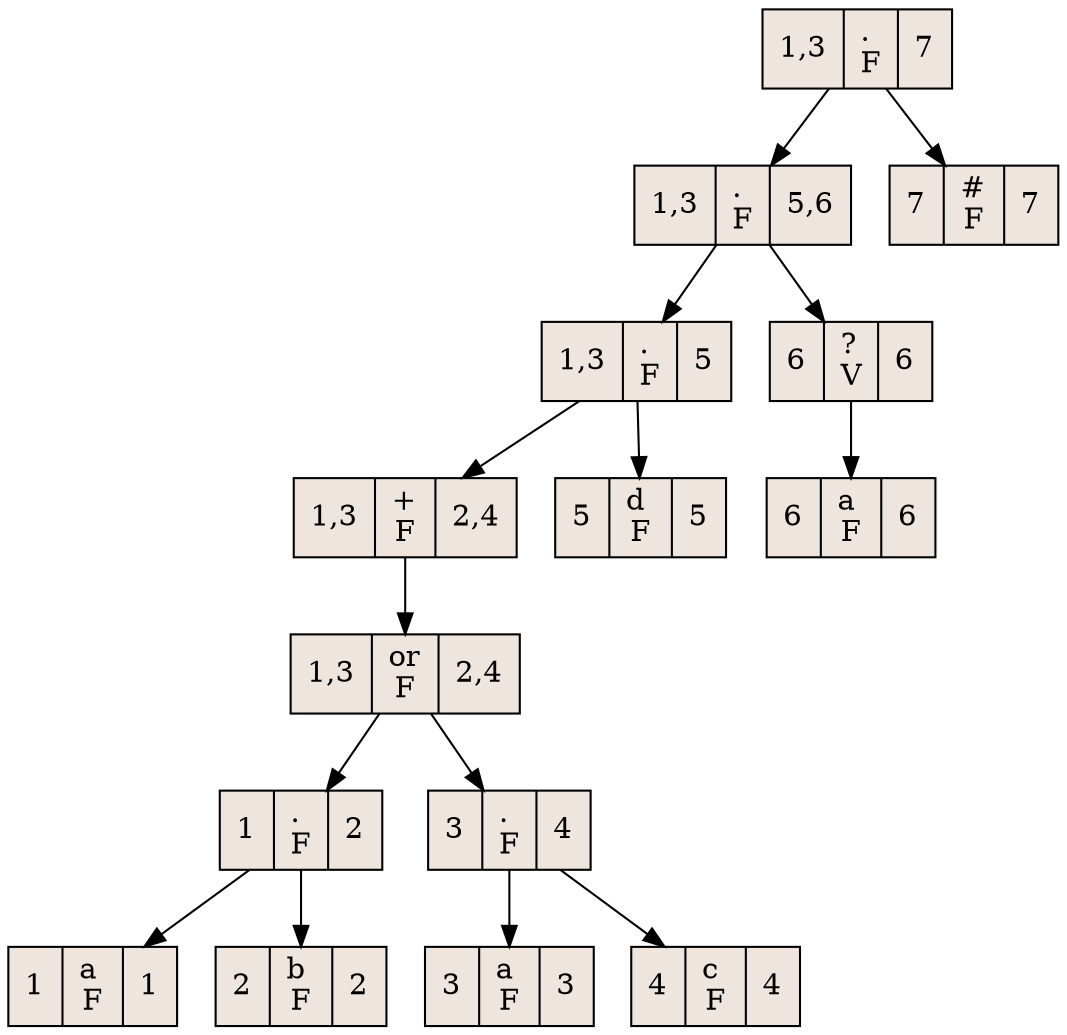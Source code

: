 digraph grafica{
rankdir=TB;
node [shape = record, style=filled, fillcolor=seashell2];
nodo65 [ label ="1,3|.\lF|7"];
nodo63 [ label ="1,3|.\lF|5,6"];
nodo62 [ label ="1,3|.\lF|5"];
nodo61 [ label ="1,3|+\lF|2,4"];
nodo60 [ label ="1,3|or\lF|2,4"];
nodo59 [ label ="1|.\lF|2"];
nodo58 [ label ="1| a \lF|1"];
nodo59->nodo58
nodo57 [ label ="2| b \lF|2"];
nodo59->nodo57
nodo60->nodo59
nodo56 [ label ="3|.\lF|4"];
nodo55 [ label ="3| a \lF|3"];
nodo56->nodo55
nodo54 [ label ="4| c \lF|4"];
nodo56->nodo54
nodo60->nodo56
nodo61->nodo60
nodo62->nodo61
nodo53 [ label ="5| d \lF|5"];
nodo62->nodo53
nodo63->nodo62
nodo52 [ label ="6|?\lV|6"];
nodo51 [ label ="6| a \lF|6"];
nodo52->nodo51
nodo63->nodo52
nodo65->nodo63
nodo64 [ label ="7|#\lF|7"];
nodo65->nodo64
}
